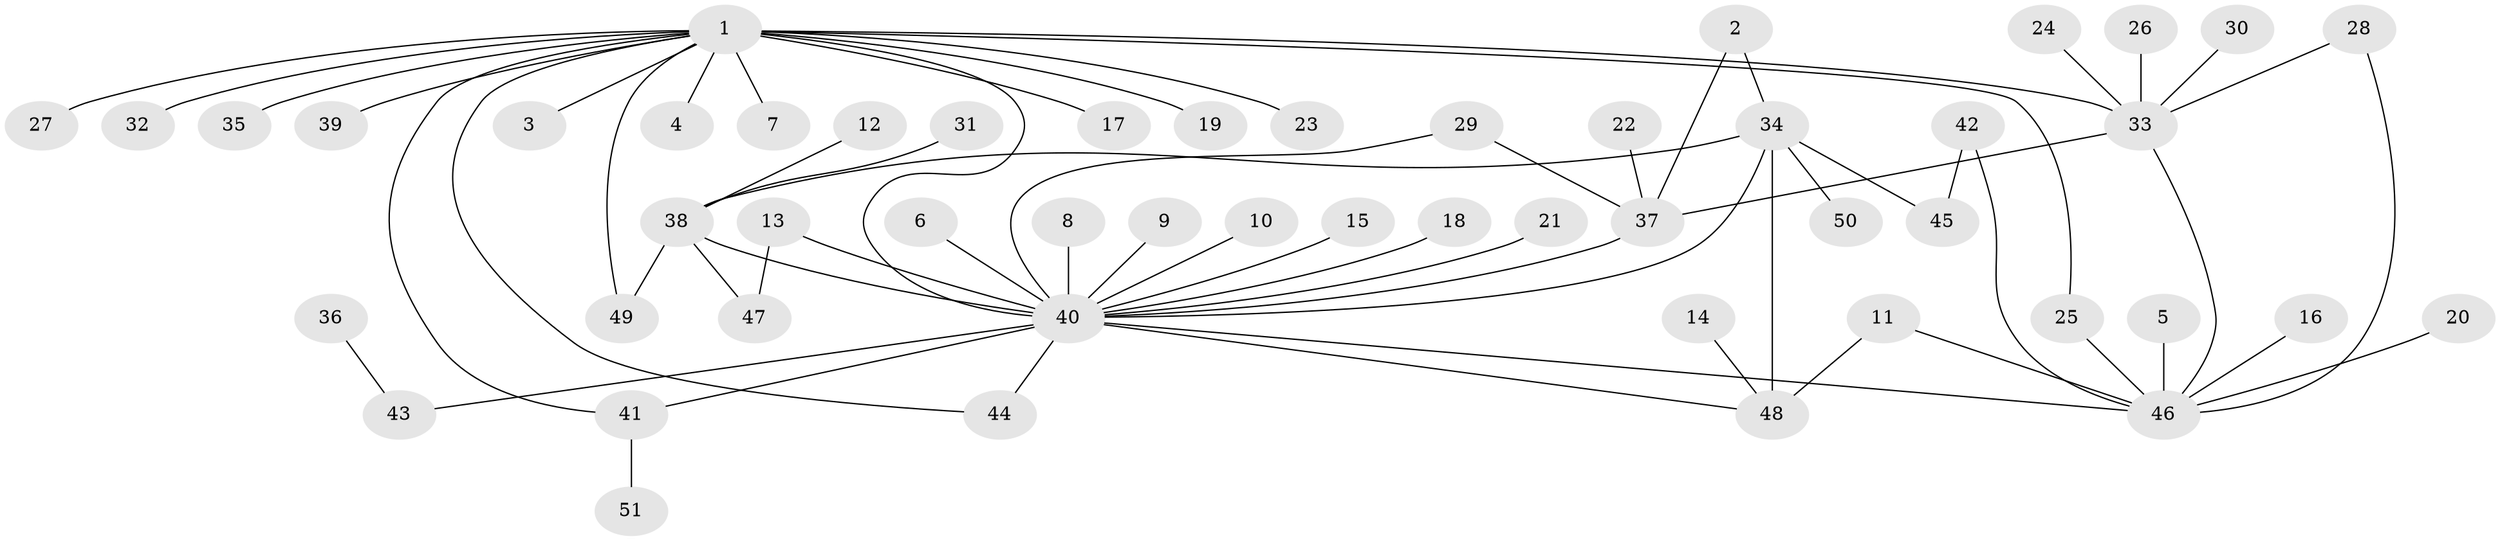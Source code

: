 // original degree distribution, {3: 0.11764705882352941, 21: 0.00980392156862745, 23: 0.00980392156862745, 7: 0.0196078431372549, 2: 0.27450980392156865, 1: 0.49019607843137253, 9: 0.0196078431372549, 4: 0.029411764705882353, 6: 0.00980392156862745, 5: 0.0196078431372549}
// Generated by graph-tools (version 1.1) at 2025/26/03/09/25 03:26:00]
// undirected, 51 vertices, 64 edges
graph export_dot {
graph [start="1"]
  node [color=gray90,style=filled];
  1;
  2;
  3;
  4;
  5;
  6;
  7;
  8;
  9;
  10;
  11;
  12;
  13;
  14;
  15;
  16;
  17;
  18;
  19;
  20;
  21;
  22;
  23;
  24;
  25;
  26;
  27;
  28;
  29;
  30;
  31;
  32;
  33;
  34;
  35;
  36;
  37;
  38;
  39;
  40;
  41;
  42;
  43;
  44;
  45;
  46;
  47;
  48;
  49;
  50;
  51;
  1 -- 3 [weight=1.0];
  1 -- 4 [weight=1.0];
  1 -- 7 [weight=1.0];
  1 -- 17 [weight=1.0];
  1 -- 19 [weight=1.0];
  1 -- 23 [weight=1.0];
  1 -- 25 [weight=1.0];
  1 -- 27 [weight=1.0];
  1 -- 32 [weight=1.0];
  1 -- 33 [weight=3.0];
  1 -- 35 [weight=1.0];
  1 -- 39 [weight=1.0];
  1 -- 40 [weight=1.0];
  1 -- 41 [weight=1.0];
  1 -- 44 [weight=1.0];
  1 -- 49 [weight=1.0];
  2 -- 34 [weight=1.0];
  2 -- 37 [weight=1.0];
  5 -- 46 [weight=1.0];
  6 -- 40 [weight=2.0];
  8 -- 40 [weight=1.0];
  9 -- 40 [weight=1.0];
  10 -- 40 [weight=1.0];
  11 -- 46 [weight=1.0];
  11 -- 48 [weight=1.0];
  12 -- 38 [weight=1.0];
  13 -- 40 [weight=1.0];
  13 -- 47 [weight=1.0];
  14 -- 48 [weight=1.0];
  15 -- 40 [weight=1.0];
  16 -- 46 [weight=1.0];
  18 -- 40 [weight=1.0];
  20 -- 46 [weight=1.0];
  21 -- 40 [weight=1.0];
  22 -- 37 [weight=1.0];
  24 -- 33 [weight=1.0];
  25 -- 46 [weight=1.0];
  26 -- 33 [weight=1.0];
  28 -- 33 [weight=1.0];
  28 -- 46 [weight=1.0];
  29 -- 37 [weight=1.0];
  29 -- 40 [weight=1.0];
  30 -- 33 [weight=1.0];
  31 -- 38 [weight=1.0];
  33 -- 37 [weight=1.0];
  33 -- 46 [weight=1.0];
  34 -- 38 [weight=1.0];
  34 -- 40 [weight=1.0];
  34 -- 45 [weight=1.0];
  34 -- 48 [weight=2.0];
  34 -- 50 [weight=1.0];
  36 -- 43 [weight=1.0];
  37 -- 40 [weight=1.0];
  38 -- 40 [weight=1.0];
  38 -- 47 [weight=1.0];
  38 -- 49 [weight=1.0];
  40 -- 41 [weight=1.0];
  40 -- 43 [weight=1.0];
  40 -- 44 [weight=1.0];
  40 -- 46 [weight=1.0];
  40 -- 48 [weight=1.0];
  41 -- 51 [weight=1.0];
  42 -- 45 [weight=1.0];
  42 -- 46 [weight=1.0];
}
